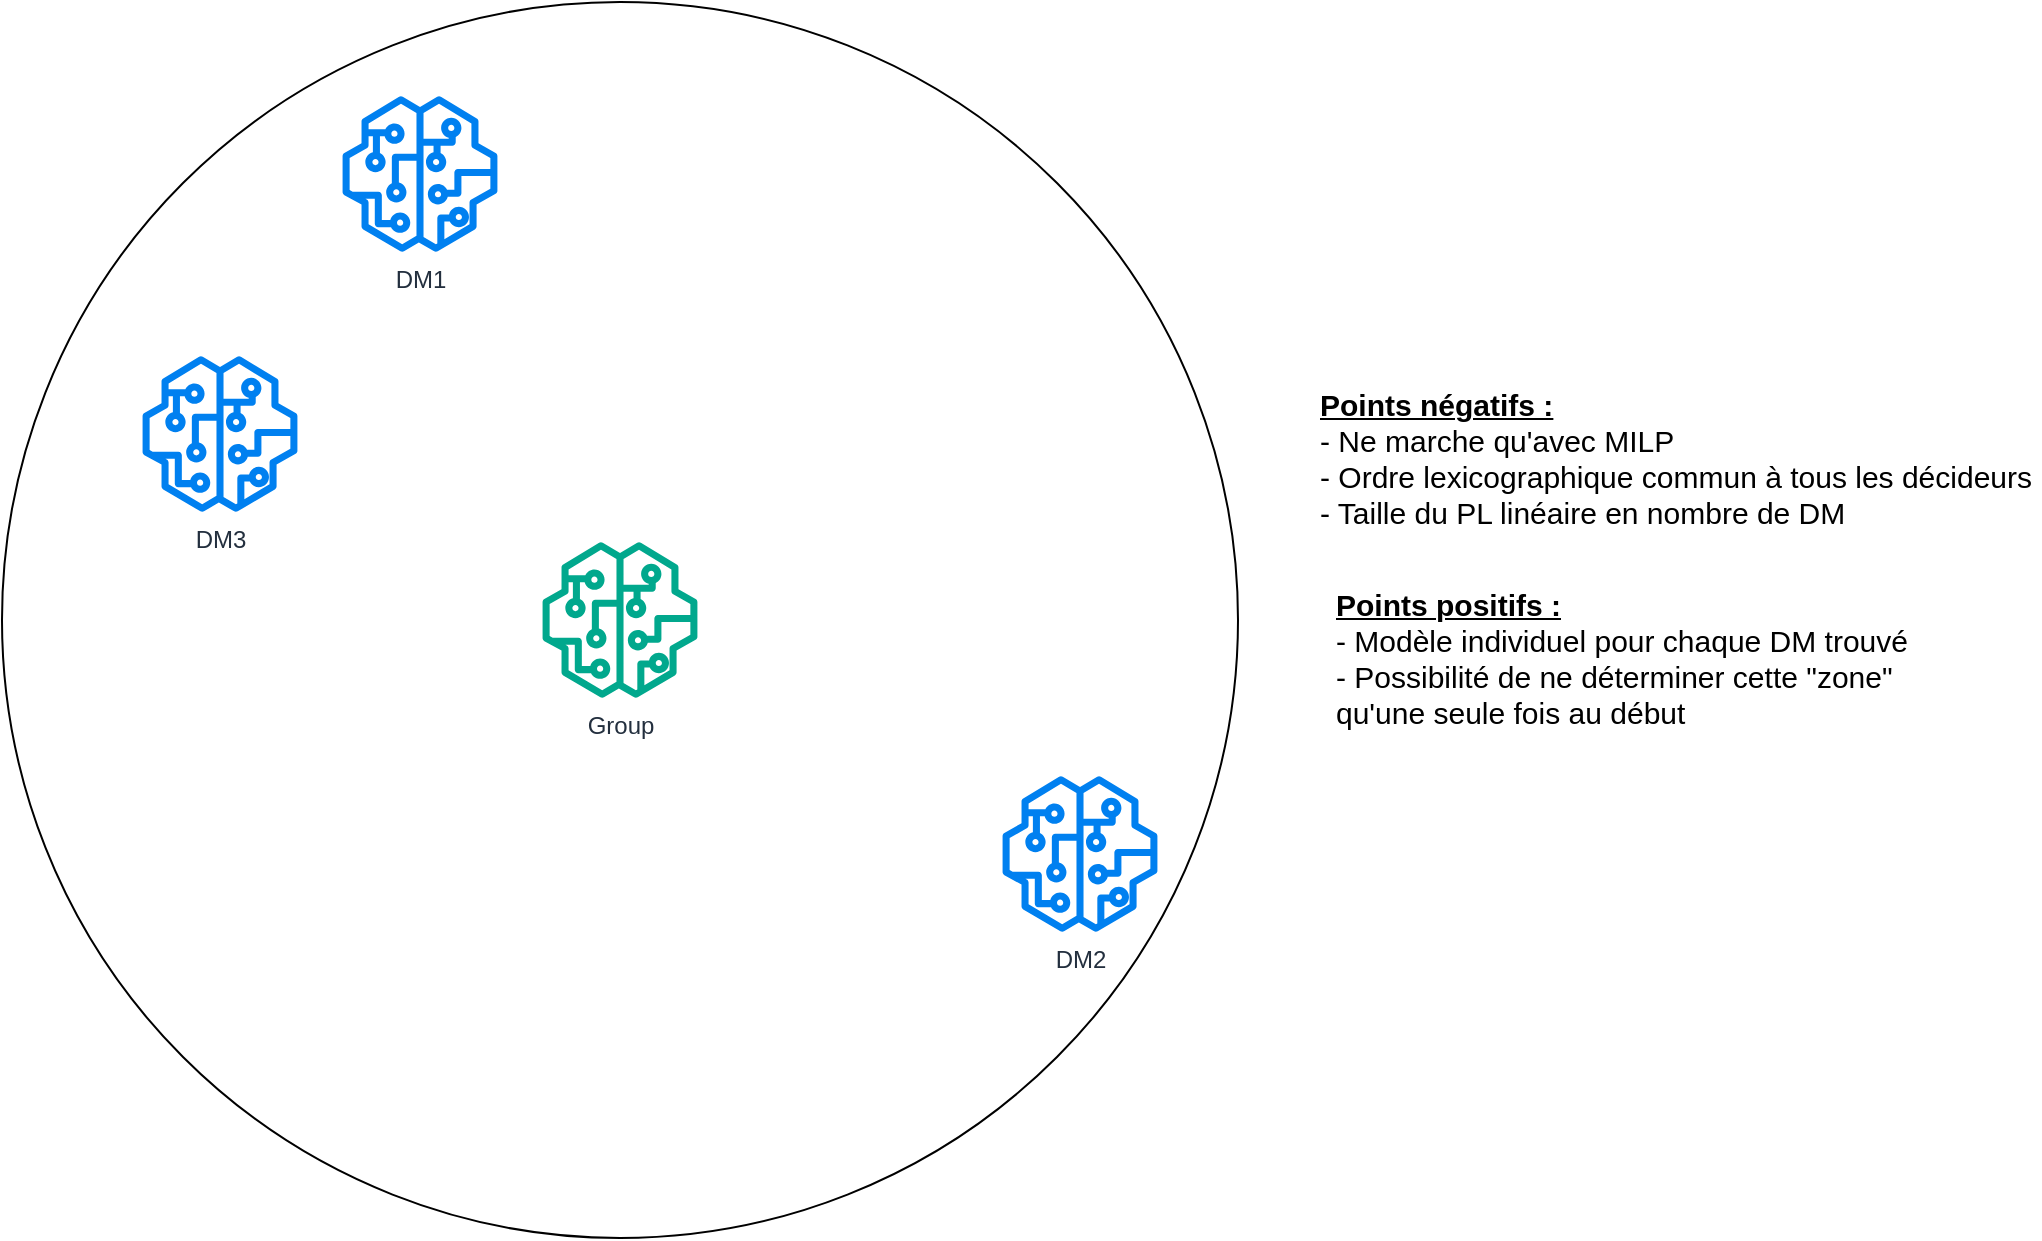 <mxfile version="26.2.15" pages="4">
  <diagram name="Plus petite zone" id="ljFAk3aY3HzwBOinie7n">
    <mxGraphModel dx="1464" dy="690" grid="0" gridSize="10" guides="1" tooltips="1" connect="1" arrows="1" fold="1" page="0" pageScale="1" pageWidth="827" pageHeight="1169" math="0" shadow="0">
      <root>
        <mxCell id="0" />
        <mxCell id="1" parent="0" />
        <mxCell id="ixonbWXlBLvx0jIbguy2-5" value="" style="ellipse;whiteSpace=wrap;html=1;aspect=fixed;fillColor=none;" vertex="1" parent="1">
          <mxGeometry x="330" y="383" width="618" height="618" as="geometry" />
        </mxCell>
        <mxCell id="ixonbWXlBLvx0jIbguy2-1" value="DM1" style="sketch=0;outlineConnect=0;fontColor=#232F3E;gradientColor=none;fillColor=#0080F0;strokeColor=none;dashed=0;verticalLabelPosition=bottom;verticalAlign=top;align=center;html=1;fontSize=12;fontStyle=0;aspect=fixed;pointerEvents=1;shape=mxgraph.aws4.sagemaker_model;" vertex="1" parent="1">
          <mxGeometry x="500" y="430" width="78" height="78" as="geometry" />
        </mxCell>
        <mxCell id="ixonbWXlBLvx0jIbguy2-2" value="DM2" style="sketch=0;outlineConnect=0;fontColor=#232F3E;gradientColor=none;fillColor=#0080F0;strokeColor=none;dashed=0;verticalLabelPosition=bottom;verticalAlign=top;align=center;html=1;fontSize=12;fontStyle=0;aspect=fixed;pointerEvents=1;shape=mxgraph.aws4.sagemaker_model;" vertex="1" parent="1">
          <mxGeometry x="830" y="770" width="78" height="78" as="geometry" />
        </mxCell>
        <mxCell id="ixonbWXlBLvx0jIbguy2-3" value="DM3" style="sketch=0;outlineConnect=0;fontColor=#232F3E;gradientColor=none;fillColor=#0080F0;strokeColor=none;dashed=0;verticalLabelPosition=bottom;verticalAlign=top;align=center;html=1;fontSize=12;fontStyle=0;aspect=fixed;pointerEvents=1;shape=mxgraph.aws4.sagemaker_model;" vertex="1" parent="1">
          <mxGeometry x="400" y="560" width="78" height="78" as="geometry" />
        </mxCell>
        <mxCell id="ixonbWXlBLvx0jIbguy2-4" value="Group" style="sketch=0;outlineConnect=0;fontColor=#232F3E;gradientColor=none;fillColor=#01A88D;strokeColor=none;dashed=0;verticalLabelPosition=bottom;verticalAlign=top;align=center;html=1;fontSize=12;fontStyle=0;aspect=fixed;pointerEvents=1;shape=mxgraph.aws4.sagemaker_model;" vertex="1" parent="1">
          <mxGeometry x="600" y="653" width="78" height="78" as="geometry" />
        </mxCell>
        <mxCell id="Jm4XFv67XxvDK01NT2Q3-1" value="&lt;div&gt;&lt;b&gt;&lt;u&gt;&lt;font style=&quot;font-size: 15px;&quot;&gt;Points négatifs :&lt;/font&gt;&lt;/u&gt;&lt;/b&gt;&lt;/div&gt;&lt;font style=&quot;font-size: 15px;&quot;&gt;- Ne marche qu&#39;avec MILP&lt;/font&gt;&lt;div&gt;&lt;font style=&quot;font-size: 15px;&quot;&gt;- Ordre lexicographique commun à tous les décideurs&lt;/font&gt;&lt;/div&gt;&lt;div&gt;&lt;font style=&quot;font-size: 15px;&quot;&gt;- Taille du PL linéaire en nombre de DM&lt;/font&gt;&lt;/div&gt;" style="text;html=1;align=left;verticalAlign=middle;whiteSpace=wrap;rounded=0;" vertex="1" parent="1">
          <mxGeometry x="987" y="572" width="362" height="77" as="geometry" />
        </mxCell>
        <mxCell id="Jm4XFv67XxvDK01NT2Q3-2" value="&lt;div style=&quot;&quot;&gt;&lt;b style=&quot;background-color: transparent; color: light-dark(rgb(0, 0, 0), rgb(255, 255, 255));&quot;&gt;&lt;u&gt;&lt;font style=&quot;font-size: 15px;&quot;&gt;Points positifs :&lt;/font&gt;&lt;/u&gt;&lt;/b&gt;&lt;/div&gt;&lt;div style=&quot;&quot;&gt;&lt;font style=&quot;font-size: 15px;&quot;&gt;- Modèle individuel pour chaque DM trouvé&lt;/font&gt;&lt;/div&gt;&lt;div&gt;&lt;font style=&quot;font-size: 15px;&quot;&gt;- Possibilité de ne déterminer cette &quot;zone&quot; qu&#39;une seule fois au début&lt;/font&gt;&lt;/div&gt;" style="text;html=1;align=left;verticalAlign=middle;resizable=1;points=[];autosize=0;strokeColor=none;fillColor=none;whiteSpace=wrap;" vertex="1" parent="1">
          <mxGeometry x="995" y="683" width="294" height="55" as="geometry" />
        </mxCell>
      </root>
    </mxGraphModel>
  </diagram>
  <diagram name="Chemins" id="mR-h2wxYMTjcyhIy-GTN">
    <mxGraphModel dx="1425" dy="830" grid="0" gridSize="10" guides="1" tooltips="1" connect="1" arrows="1" fold="1" page="0" pageScale="1" pageWidth="827" pageHeight="1169" math="0" shadow="0">
      <root>
        <mxCell id="UCIQSmNqVuQFFXpV3gD9-0" />
        <mxCell id="UCIQSmNqVuQFFXpV3gD9-1" parent="UCIQSmNqVuQFFXpV3gD9-0" />
        <mxCell id="UCIQSmNqVuQFFXpV3gD9-2" value="" style="ellipse;whiteSpace=wrap;html=1;aspect=fixed;fillColor=none;" vertex="1" parent="UCIQSmNqVuQFFXpV3gD9-1">
          <mxGeometry x="330" y="383" width="618" height="618" as="geometry" />
        </mxCell>
        <mxCell id="UCIQSmNqVuQFFXpV3gD9-3" value="DM1" style="sketch=0;outlineConnect=0;fontColor=#232F3E;gradientColor=none;fillColor=#0080F0;strokeColor=none;dashed=0;verticalLabelPosition=bottom;verticalAlign=top;align=center;html=1;fontSize=12;fontStyle=0;aspect=fixed;pointerEvents=1;shape=mxgraph.aws4.sagemaker_model;" vertex="1" parent="UCIQSmNqVuQFFXpV3gD9-1">
          <mxGeometry x="500" y="430" width="78" height="78" as="geometry" />
        </mxCell>
        <mxCell id="UCIQSmNqVuQFFXpV3gD9-4" value="DM2" style="sketch=0;outlineConnect=0;fontColor=#232F3E;gradientColor=none;fillColor=#0080F0;strokeColor=none;dashed=0;verticalLabelPosition=bottom;verticalAlign=top;align=center;html=1;fontSize=12;fontStyle=0;aspect=fixed;pointerEvents=1;shape=mxgraph.aws4.sagemaker_model;" vertex="1" parent="UCIQSmNqVuQFFXpV3gD9-1">
          <mxGeometry x="830" y="770" width="78" height="78" as="geometry" />
        </mxCell>
        <mxCell id="UCIQSmNqVuQFFXpV3gD9-5" value="DM3" style="sketch=0;outlineConnect=0;fontColor=#232F3E;gradientColor=none;fillColor=#0080F0;strokeColor=none;dashed=0;verticalLabelPosition=bottom;verticalAlign=top;align=center;html=1;fontSize=12;fontStyle=0;aspect=fixed;pointerEvents=1;shape=mxgraph.aws4.sagemaker_model;" vertex="1" parent="UCIQSmNqVuQFFXpV3gD9-1">
          <mxGeometry x="400" y="560" width="78" height="78" as="geometry" />
        </mxCell>
        <mxCell id="UCIQSmNqVuQFFXpV3gD9-6" value="Group" style="sketch=0;outlineConnect=0;fontColor=#232F3E;gradientColor=none;fillColor=#01A88D;strokeColor=none;dashed=0;verticalLabelPosition=bottom;verticalAlign=top;align=center;html=1;fontSize=12;fontStyle=0;aspect=fixed;pointerEvents=1;shape=mxgraph.aws4.sagemaker_model;" vertex="1" parent="UCIQSmNqVuQFFXpV3gD9-1">
          <mxGeometry x="600" y="653" width="78" height="78" as="geometry" />
        </mxCell>
        <mxCell id="rqxJrYhWAvJrl_kbZ7hq-1" value="" style="curved=1;endArrow=classic;html=1;rounded=0;exitX=0.437;exitY=0.157;exitDx=0;exitDy=0;exitPerimeter=0;entryX=0.55;entryY=0.416;entryDx=0;entryDy=0;entryPerimeter=0;" edge="1" parent="UCIQSmNqVuQFFXpV3gD9-1" source="UCIQSmNqVuQFFXpV3gD9-2" target="UCIQSmNqVuQFFXpV3gD9-2">
          <mxGeometry width="50" height="50" relative="1" as="geometry">
            <mxPoint x="200" y="820" as="sourcePoint" />
            <mxPoint x="250" y="450" as="targetPoint" />
            <Array as="points">
              <mxPoint x="710" y="490" />
              <mxPoint x="610" y="600" />
              <mxPoint x="750" y="570" />
            </Array>
          </mxGeometry>
        </mxCell>
        <mxCell id="z7pTuHy9xT76s1kll7FW-0" value="" style="curved=1;endArrow=classic;html=1;rounded=0;entryX=0.43;entryY=0.443;entryDx=0;entryDy=0;entryPerimeter=0;exitX=0.254;exitY=0.388;exitDx=0;exitDy=0;exitPerimeter=0;" edge="1" parent="UCIQSmNqVuQFFXpV3gD9-1" source="UCIQSmNqVuQFFXpV3gD9-2" target="UCIQSmNqVuQFFXpV3gD9-2">
          <mxGeometry width="50" height="50" relative="1" as="geometry">
            <mxPoint x="649" y="697" as="sourcePoint" />
            <mxPoint x="699" y="647" as="targetPoint" />
            <Array as="points">
              <mxPoint x="558" y="617" />
              <mxPoint x="489" y="680" />
              <mxPoint x="574" y="629" />
            </Array>
          </mxGeometry>
        </mxCell>
        <mxCell id="z7pTuHy9xT76s1kll7FW-2" value="" style="curved=1;endArrow=classic;html=1;rounded=0;exitX=0.819;exitY=0.617;exitDx=0;exitDy=0;exitPerimeter=0;entryX=0.592;entryY=0.549;entryDx=0;entryDy=0;entryPerimeter=0;" edge="1" parent="UCIQSmNqVuQFFXpV3gD9-1" source="UCIQSmNqVuQFFXpV3gD9-2" target="UCIQSmNqVuQFFXpV3gD9-2">
          <mxGeometry width="50" height="50" relative="1" as="geometry">
            <mxPoint x="649" y="697" as="sourcePoint" />
            <mxPoint x="699" y="647" as="targetPoint" />
            <Array as="points">
              <mxPoint x="805" y="692" />
              <mxPoint x="754" y="807" />
            </Array>
          </mxGeometry>
        </mxCell>
      </root>
    </mxGraphModel>
  </diagram>
  <diagram name="Refus" id="Qe3eo4nQ5BChmgihgKPM">
    <mxGraphModel dx="1181" dy="687" grid="0" gridSize="10" guides="1" tooltips="1" connect="1" arrows="1" fold="1" page="0" pageScale="1" pageWidth="827" pageHeight="1169" math="0" shadow="0">
      <root>
        <mxCell id="FlE1VKPk_Dau-8CE6DmV-0" />
        <mxCell id="FlE1VKPk_Dau-8CE6DmV-1" parent="FlE1VKPk_Dau-8CE6DmV-0" />
        <mxCell id="MnQDGdx6Fkr5yvsx0Kdk-0" value="" style="ellipse;whiteSpace=wrap;html=1;fillColor=#f8cecc;strokeColor=#b85450;fillStyle=hatch;" vertex="1" parent="FlE1VKPk_Dau-8CE6DmV-1">
          <mxGeometry x="331" y="545" width="414" height="440" as="geometry" />
        </mxCell>
        <mxCell id="FlE1VKPk_Dau-8CE6DmV-2" value="" style="ellipse;whiteSpace=wrap;html=1;aspect=fixed;fillColor=none;" vertex="1" parent="FlE1VKPk_Dau-8CE6DmV-1">
          <mxGeometry x="330" y="383" width="618" height="618" as="geometry" />
        </mxCell>
        <mxCell id="FlE1VKPk_Dau-8CE6DmV-3" value="DM1" style="sketch=0;outlineConnect=0;fontColor=#232F3E;gradientColor=none;fillColor=#0080F0;strokeColor=none;dashed=0;verticalLabelPosition=bottom;verticalAlign=top;align=center;html=1;fontSize=12;fontStyle=0;aspect=fixed;pointerEvents=1;shape=mxgraph.aws4.sagemaker_model;" vertex="1" parent="FlE1VKPk_Dau-8CE6DmV-1">
          <mxGeometry x="500" y="430" width="78" height="78" as="geometry" />
        </mxCell>
        <mxCell id="FlE1VKPk_Dau-8CE6DmV-4" value="DM2" style="sketch=0;outlineConnect=0;fontColor=#232F3E;gradientColor=none;fillColor=#0080F0;strokeColor=none;dashed=0;verticalLabelPosition=bottom;verticalAlign=top;align=center;html=1;fontSize=12;fontStyle=0;aspect=fixed;pointerEvents=1;shape=mxgraph.aws4.sagemaker_model;" vertex="1" parent="FlE1VKPk_Dau-8CE6DmV-1">
          <mxGeometry x="830" y="770" width="78" height="78" as="geometry" />
        </mxCell>
        <mxCell id="FlE1VKPk_Dau-8CE6DmV-5" value="DM3" style="sketch=0;outlineConnect=0;fontColor=#232F3E;gradientColor=none;fillColor=#0080F0;strokeColor=none;dashed=0;verticalLabelPosition=bottom;verticalAlign=top;align=center;html=1;fontSize=12;fontStyle=0;aspect=fixed;pointerEvents=1;shape=mxgraph.aws4.sagemaker_model;" vertex="1" parent="FlE1VKPk_Dau-8CE6DmV-1">
          <mxGeometry x="400" y="560" width="78" height="78" as="geometry" />
        </mxCell>
        <mxCell id="FlE1VKPk_Dau-8CE6DmV-6" value="Group" style="sketch=0;outlineConnect=0;fontColor=#232F3E;gradientColor=none;fillColor=#01A88D;strokeColor=none;dashed=0;verticalLabelPosition=bottom;verticalAlign=top;align=center;html=1;fontSize=12;fontStyle=0;aspect=fixed;pointerEvents=1;shape=mxgraph.aws4.sagemaker_model;" vertex="1" parent="FlE1VKPk_Dau-8CE6DmV-1">
          <mxGeometry x="600" y="653" width="78" height="78" as="geometry" />
        </mxCell>
        <mxCell id="FlE1VKPk_Dau-8CE6DmV-7" value="" style="curved=1;endArrow=classic;html=1;rounded=0;exitX=0.437;exitY=0.157;exitDx=0;exitDy=0;exitPerimeter=0;entryX=0.55;entryY=0.416;entryDx=0;entryDy=0;entryPerimeter=0;" edge="1" parent="FlE1VKPk_Dau-8CE6DmV-1" source="FlE1VKPk_Dau-8CE6DmV-2" target="FlE1VKPk_Dau-8CE6DmV-2">
          <mxGeometry width="50" height="50" relative="1" as="geometry">
            <mxPoint x="200" y="820" as="sourcePoint" />
            <mxPoint x="250" y="450" as="targetPoint" />
            <Array as="points">
              <mxPoint x="710" y="490" />
              <mxPoint x="610" y="600" />
              <mxPoint x="750" y="570" />
            </Array>
          </mxGeometry>
        </mxCell>
        <mxCell id="FlE1VKPk_Dau-8CE6DmV-8" value="" style="curved=1;endArrow=classic;html=1;rounded=0;entryX=0.43;entryY=0.443;entryDx=0;entryDy=0;entryPerimeter=0;exitX=0.254;exitY=0.388;exitDx=0;exitDy=0;exitPerimeter=0;" edge="1" parent="FlE1VKPk_Dau-8CE6DmV-1" source="FlE1VKPk_Dau-8CE6DmV-2" target="FlE1VKPk_Dau-8CE6DmV-2">
          <mxGeometry width="50" height="50" relative="1" as="geometry">
            <mxPoint x="649" y="697" as="sourcePoint" />
            <mxPoint x="699" y="647" as="targetPoint" />
            <Array as="points">
              <mxPoint x="558" y="617" />
              <mxPoint x="489" y="680" />
              <mxPoint x="574" y="629" />
            </Array>
          </mxGeometry>
        </mxCell>
        <mxCell id="FlE1VKPk_Dau-8CE6DmV-9" value="" style="curved=1;endArrow=classic;html=1;rounded=0;exitX=0.819;exitY=0.617;exitDx=0;exitDy=0;exitPerimeter=0;entryX=0.592;entryY=0.549;entryDx=0;entryDy=0;entryPerimeter=0;" edge="1" parent="FlE1VKPk_Dau-8CE6DmV-1" source="FlE1VKPk_Dau-8CE6DmV-2" target="FlE1VKPk_Dau-8CE6DmV-2">
          <mxGeometry width="50" height="50" relative="1" as="geometry">
            <mxPoint x="649" y="697" as="sourcePoint" />
            <mxPoint x="699" y="647" as="targetPoint" />
            <Array as="points">
              <mxPoint x="805" y="692" />
              <mxPoint x="754" y="807" />
            </Array>
          </mxGeometry>
        </mxCell>
      </root>
    </mxGraphModel>
  </diagram>
  <diagram name="Rebelote" id="VsD8WDTxz06qzxEkkCK5">
    <mxGraphModel dx="1425" dy="830" grid="0" gridSize="10" guides="1" tooltips="1" connect="1" arrows="1" fold="1" page="0" pageScale="1" pageWidth="827" pageHeight="1169" math="0" shadow="0">
      <root>
        <mxCell id="CvGVm520Kywg3hwWzOSU-0" />
        <mxCell id="CvGVm520Kywg3hwWzOSU-1" parent="CvGVm520Kywg3hwWzOSU-0" />
        <mxCell id="CvGVm520Kywg3hwWzOSU-2" value="" style="ellipse;whiteSpace=wrap;html=1;fillColor=#f8cecc;strokeColor=#b85450;fillStyle=hatch;" vertex="1" parent="CvGVm520Kywg3hwWzOSU-1">
          <mxGeometry x="331" y="545" width="414" height="440" as="geometry" />
        </mxCell>
        <mxCell id="CvGVm520Kywg3hwWzOSU-3" value="" style="ellipse;whiteSpace=wrap;html=1;aspect=fixed;fillColor=none;" vertex="1" parent="CvGVm520Kywg3hwWzOSU-1">
          <mxGeometry x="330" y="383" width="618" height="618" as="geometry" />
        </mxCell>
        <mxCell id="CvGVm520Kywg3hwWzOSU-4" value="DM1" style="sketch=0;outlineConnect=0;fontColor=#232F3E;gradientColor=none;fillColor=#0080F0;strokeColor=none;dashed=0;verticalLabelPosition=bottom;verticalAlign=top;align=center;html=1;fontSize=12;fontStyle=0;aspect=fixed;pointerEvents=1;shape=mxgraph.aws4.sagemaker_model;" vertex="1" parent="CvGVm520Kywg3hwWzOSU-1">
          <mxGeometry x="565" y="425" width="78" height="78" as="geometry" />
        </mxCell>
        <mxCell id="CvGVm520Kywg3hwWzOSU-5" value="DM2" style="sketch=0;outlineConnect=0;fontColor=#232F3E;gradientColor=none;fillColor=#0080F0;strokeColor=none;dashed=0;verticalLabelPosition=bottom;verticalAlign=top;align=center;html=1;fontSize=12;fontStyle=0;aspect=fixed;pointerEvents=1;shape=mxgraph.aws4.sagemaker_model;" vertex="1" parent="CvGVm520Kywg3hwWzOSU-1">
          <mxGeometry x="748" y="732" width="78" height="78" as="geometry" />
        </mxCell>
        <mxCell id="CvGVm520Kywg3hwWzOSU-6" value="DM3" style="sketch=0;outlineConnect=0;fontColor=#232F3E;gradientColor=none;fillColor=#0080F0;strokeColor=none;dashed=0;verticalLabelPosition=bottom;verticalAlign=top;align=center;html=1;fontSize=12;fontStyle=0;aspect=fixed;pointerEvents=1;shape=mxgraph.aws4.sagemaker_model;" vertex="1" parent="CvGVm520Kywg3hwWzOSU-1">
          <mxGeometry x="501" y="636" width="78" height="78" as="geometry" />
        </mxCell>
        <mxCell id="CvGVm520Kywg3hwWzOSU-7" value="Group" style="sketch=0;outlineConnect=0;fontColor=#232F3E;gradientColor=none;fillColor=#01A88D;strokeColor=none;dashed=0;verticalLabelPosition=bottom;verticalAlign=top;align=center;html=1;fontSize=12;fontStyle=0;aspect=fixed;pointerEvents=1;shape=mxgraph.aws4.sagemaker_model;" vertex="1" parent="CvGVm520Kywg3hwWzOSU-1">
          <mxGeometry x="718" y="529" width="78" height="78" as="geometry" />
        </mxCell>
        <mxCell id="CvGVm520Kywg3hwWzOSU-8" value="" style="curved=1;endArrow=classic;html=1;rounded=0;exitX=0.532;exitY=0.097;exitDx=0;exitDy=0;exitPerimeter=0;entryX=0.694;entryY=0.201;entryDx=0;entryDy=0;entryPerimeter=0;" edge="1" parent="CvGVm520Kywg3hwWzOSU-1" source="CvGVm520Kywg3hwWzOSU-3" target="CvGVm520Kywg3hwWzOSU-3">
          <mxGeometry width="50" height="50" relative="1" as="geometry">
            <mxPoint x="200" y="820" as="sourcePoint" />
            <mxPoint x="250" y="450" as="targetPoint" />
            <Array as="points">
              <mxPoint x="698" y="461" />
              <mxPoint x="690" y="515" />
              <mxPoint x="759" y="450" />
            </Array>
          </mxGeometry>
        </mxCell>
        <mxCell id="CvGVm520Kywg3hwWzOSU-9" value="" style="curved=1;endArrow=classic;html=1;rounded=0;entryX=0.607;entryY=0.285;entryDx=0;entryDy=0;entryPerimeter=0;exitX=0.337;exitY=0.392;exitDx=0;exitDy=0;exitPerimeter=0;" edge="1" parent="CvGVm520Kywg3hwWzOSU-1" source="CvGVm520Kywg3hwWzOSU-3" target="CvGVm520Kywg3hwWzOSU-3">
          <mxGeometry width="50" height="50" relative="1" as="geometry">
            <mxPoint x="649" y="697" as="sourcePoint" />
            <mxPoint x="699" y="647" as="targetPoint" />
            <Array as="points">
              <mxPoint x="552" y="574" />
              <mxPoint x="666" y="658" />
              <mxPoint x="638" y="558" />
            </Array>
          </mxGeometry>
        </mxCell>
        <mxCell id="CvGVm520Kywg3hwWzOSU-10" value="" style="curved=1;endArrow=classic;html=1;rounded=0;exitX=0.749;exitY=0.545;exitDx=0;exitDy=0;exitPerimeter=0;entryX=0.741;entryY=0.387;entryDx=0;entryDy=0;entryPerimeter=0;" edge="1" parent="CvGVm520Kywg3hwWzOSU-1" source="CvGVm520Kywg3hwWzOSU-3" target="CvGVm520Kywg3hwWzOSU-3">
          <mxGeometry width="50" height="50" relative="1" as="geometry">
            <mxPoint x="649" y="697" as="sourcePoint" />
            <mxPoint x="699" y="647" as="targetPoint" />
            <Array as="points">
              <mxPoint x="805" y="692" />
              <mxPoint x="716" y="674" />
              <mxPoint x="835" y="659" />
            </Array>
          </mxGeometry>
        </mxCell>
        <mxCell id="XS39nEYhwMmPbpKuMg9U-0" value="&lt;font style=&quot;font-size: 15px;&quot;&gt;Converge car réduit la zone petit à petit&lt;/font&gt;" style="text;html=1;align=center;verticalAlign=middle;whiteSpace=wrap;rounded=0;" vertex="1" parent="CvGVm520Kywg3hwWzOSU-1">
          <mxGeometry x="973" y="662" width="144" height="43" as="geometry" />
        </mxCell>
      </root>
    </mxGraphModel>
  </diagram>
</mxfile>
